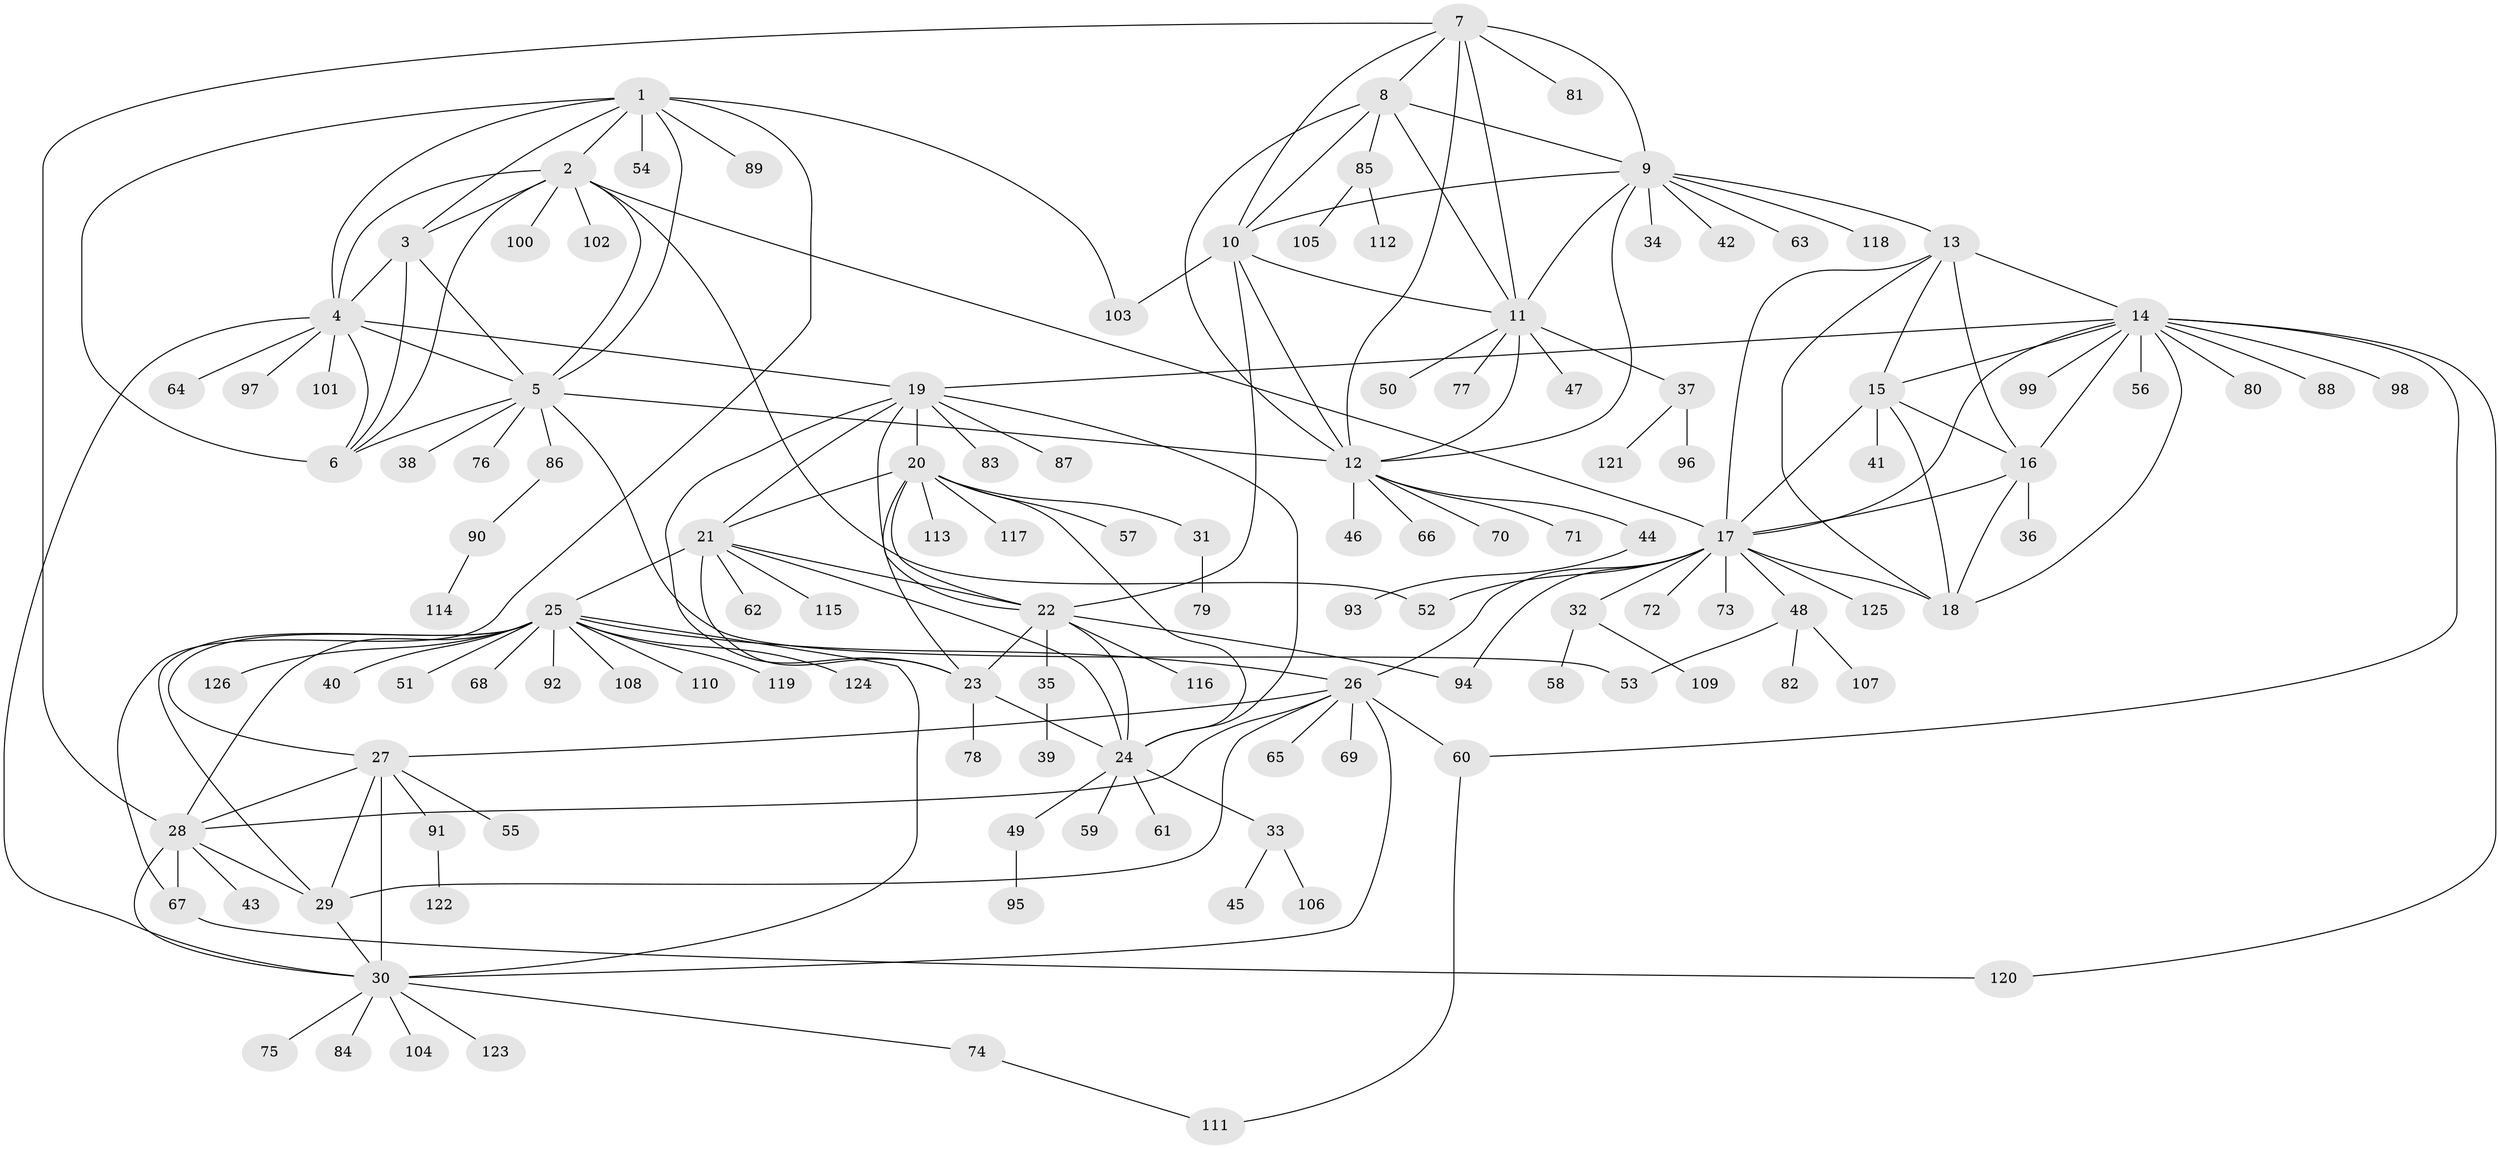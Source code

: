 // Generated by graph-tools (version 1.1) at 2025/37/03/09/25 02:37:11]
// undirected, 126 vertices, 189 edges
graph export_dot {
graph [start="1"]
  node [color=gray90,style=filled];
  1;
  2;
  3;
  4;
  5;
  6;
  7;
  8;
  9;
  10;
  11;
  12;
  13;
  14;
  15;
  16;
  17;
  18;
  19;
  20;
  21;
  22;
  23;
  24;
  25;
  26;
  27;
  28;
  29;
  30;
  31;
  32;
  33;
  34;
  35;
  36;
  37;
  38;
  39;
  40;
  41;
  42;
  43;
  44;
  45;
  46;
  47;
  48;
  49;
  50;
  51;
  52;
  53;
  54;
  55;
  56;
  57;
  58;
  59;
  60;
  61;
  62;
  63;
  64;
  65;
  66;
  67;
  68;
  69;
  70;
  71;
  72;
  73;
  74;
  75;
  76;
  77;
  78;
  79;
  80;
  81;
  82;
  83;
  84;
  85;
  86;
  87;
  88;
  89;
  90;
  91;
  92;
  93;
  94;
  95;
  96;
  97;
  98;
  99;
  100;
  101;
  102;
  103;
  104;
  105;
  106;
  107;
  108;
  109;
  110;
  111;
  112;
  113;
  114;
  115;
  116;
  117;
  118;
  119;
  120;
  121;
  122;
  123;
  124;
  125;
  126;
  1 -- 2;
  1 -- 3;
  1 -- 4;
  1 -- 5;
  1 -- 6;
  1 -- 54;
  1 -- 67;
  1 -- 89;
  1 -- 103;
  2 -- 3;
  2 -- 4;
  2 -- 5;
  2 -- 6;
  2 -- 17;
  2 -- 52;
  2 -- 100;
  2 -- 102;
  3 -- 4;
  3 -- 5;
  3 -- 6;
  4 -- 5;
  4 -- 6;
  4 -- 19;
  4 -- 30;
  4 -- 64;
  4 -- 97;
  4 -- 101;
  5 -- 6;
  5 -- 12;
  5 -- 38;
  5 -- 53;
  5 -- 76;
  5 -- 86;
  7 -- 8;
  7 -- 9;
  7 -- 10;
  7 -- 11;
  7 -- 12;
  7 -- 28;
  7 -- 81;
  8 -- 9;
  8 -- 10;
  8 -- 11;
  8 -- 12;
  8 -- 85;
  9 -- 10;
  9 -- 11;
  9 -- 12;
  9 -- 13;
  9 -- 34;
  9 -- 42;
  9 -- 63;
  9 -- 118;
  10 -- 11;
  10 -- 12;
  10 -- 22;
  10 -- 103;
  11 -- 12;
  11 -- 37;
  11 -- 47;
  11 -- 50;
  11 -- 77;
  12 -- 44;
  12 -- 46;
  12 -- 66;
  12 -- 70;
  12 -- 71;
  13 -- 14;
  13 -- 15;
  13 -- 16;
  13 -- 17;
  13 -- 18;
  14 -- 15;
  14 -- 16;
  14 -- 17;
  14 -- 18;
  14 -- 19;
  14 -- 56;
  14 -- 60;
  14 -- 80;
  14 -- 88;
  14 -- 98;
  14 -- 99;
  14 -- 120;
  15 -- 16;
  15 -- 17;
  15 -- 18;
  15 -- 41;
  16 -- 17;
  16 -- 18;
  16 -- 36;
  17 -- 18;
  17 -- 26;
  17 -- 32;
  17 -- 48;
  17 -- 52;
  17 -- 72;
  17 -- 73;
  17 -- 94;
  17 -- 125;
  19 -- 20;
  19 -- 21;
  19 -- 22;
  19 -- 23;
  19 -- 24;
  19 -- 83;
  19 -- 87;
  20 -- 21;
  20 -- 22;
  20 -- 23;
  20 -- 24;
  20 -- 31;
  20 -- 57;
  20 -- 113;
  20 -- 117;
  21 -- 22;
  21 -- 23;
  21 -- 24;
  21 -- 25;
  21 -- 62;
  21 -- 115;
  22 -- 23;
  22 -- 24;
  22 -- 35;
  22 -- 94;
  22 -- 116;
  23 -- 24;
  23 -- 78;
  24 -- 33;
  24 -- 49;
  24 -- 59;
  24 -- 61;
  25 -- 26;
  25 -- 27;
  25 -- 28;
  25 -- 29;
  25 -- 30;
  25 -- 40;
  25 -- 51;
  25 -- 68;
  25 -- 92;
  25 -- 108;
  25 -- 110;
  25 -- 119;
  25 -- 124;
  25 -- 126;
  26 -- 27;
  26 -- 28;
  26 -- 29;
  26 -- 30;
  26 -- 60;
  26 -- 65;
  26 -- 69;
  27 -- 28;
  27 -- 29;
  27 -- 30;
  27 -- 55;
  27 -- 91;
  28 -- 29;
  28 -- 30;
  28 -- 43;
  28 -- 67;
  29 -- 30;
  30 -- 74;
  30 -- 75;
  30 -- 84;
  30 -- 104;
  30 -- 123;
  31 -- 79;
  32 -- 58;
  32 -- 109;
  33 -- 45;
  33 -- 106;
  35 -- 39;
  37 -- 96;
  37 -- 121;
  44 -- 93;
  48 -- 53;
  48 -- 82;
  48 -- 107;
  49 -- 95;
  60 -- 111;
  67 -- 120;
  74 -- 111;
  85 -- 105;
  85 -- 112;
  86 -- 90;
  90 -- 114;
  91 -- 122;
}
